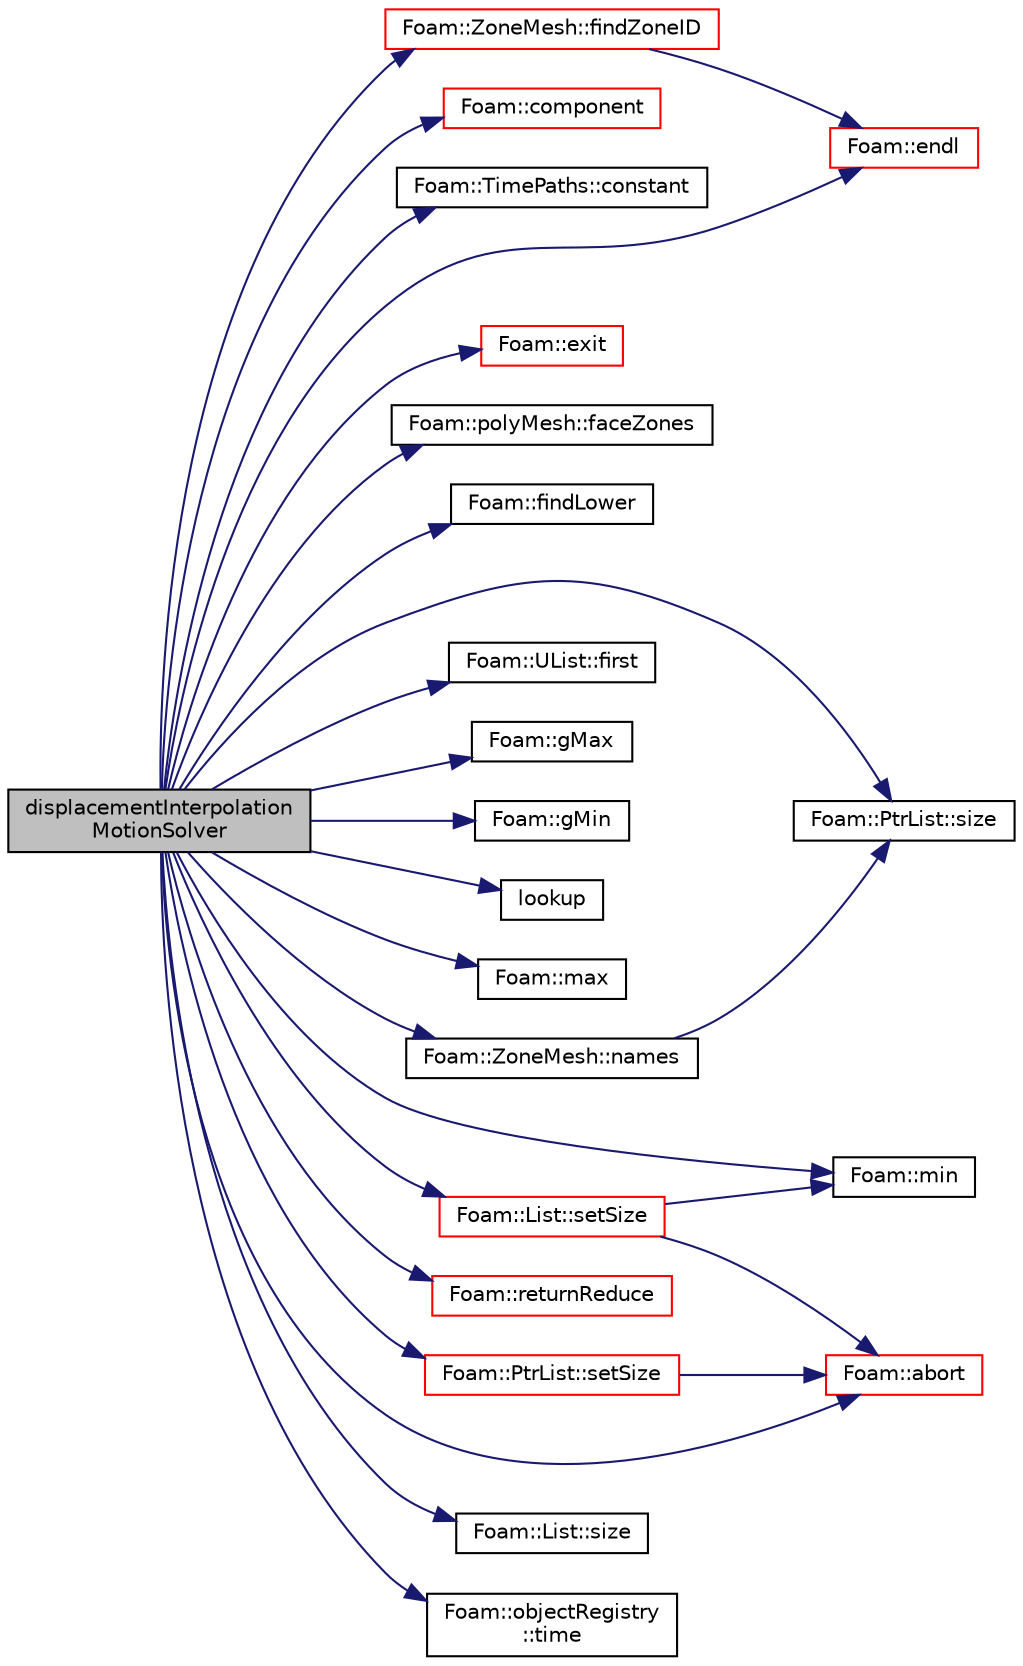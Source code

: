 digraph "displacementInterpolationMotionSolver"
{
  bgcolor="transparent";
  edge [fontname="Helvetica",fontsize="10",labelfontname="Helvetica",labelfontsize="10"];
  node [fontname="Helvetica",fontsize="10",shape=record];
  rankdir="LR";
  Node1 [label="displacementInterpolation\lMotionSolver",height=0.2,width=0.4,color="black", fillcolor="grey75", style="filled", fontcolor="black"];
  Node1 -> Node2 [color="midnightblue",fontsize="10",style="solid",fontname="Helvetica"];
  Node2 [label="Foam::abort",height=0.2,width=0.4,color="red",URL="$a10675.html#a447107a607d03e417307c203fa5fb44b"];
  Node1 -> Node3 [color="midnightblue",fontsize="10",style="solid",fontname="Helvetica"];
  Node3 [label="Foam::component",height=0.2,width=0.4,color="red",URL="$a10675.html#a38788135ad21a6daaf3af2a761b33508"];
  Node1 -> Node4 [color="midnightblue",fontsize="10",style="solid",fontname="Helvetica"];
  Node4 [label="Foam::TimePaths::constant",height=0.2,width=0.4,color="black",URL="$a02599.html#a5aa65a27a46ca75d80f0821d80606c04",tooltip="Return constant name. "];
  Node1 -> Node5 [color="midnightblue",fontsize="10",style="solid",fontname="Helvetica"];
  Node5 [label="Foam::endl",height=0.2,width=0.4,color="red",URL="$a10675.html#a2db8fe02a0d3909e9351bb4275b23ce4",tooltip="Add newline and flush stream. "];
  Node1 -> Node6 [color="midnightblue",fontsize="10",style="solid",fontname="Helvetica"];
  Node6 [label="Foam::exit",height=0.2,width=0.4,color="red",URL="$a10675.html#a06ca7250d8e89caf05243ec094843642"];
  Node1 -> Node7 [color="midnightblue",fontsize="10",style="solid",fontname="Helvetica"];
  Node7 [label="Foam::polyMesh::faceZones",height=0.2,width=0.4,color="black",URL="$a01905.html#aa3b2dc268f43cd7ca2d043febae4f0e6",tooltip="Return face zone mesh. "];
  Node1 -> Node8 [color="midnightblue",fontsize="10",style="solid",fontname="Helvetica"];
  Node8 [label="Foam::findLower",height=0.2,width=0.4,color="black",URL="$a10675.html#a3e7bb0d50f5b31a0dbbf2a6db45a23d9",tooltip="Find last element < given value in sorted list and return index,. "];
  Node1 -> Node9 [color="midnightblue",fontsize="10",style="solid",fontname="Helvetica"];
  Node9 [label="Foam::ZoneMesh::findZoneID",height=0.2,width=0.4,color="red",URL="$a02883.html#a09614eb35eb88968e053707fde62f274",tooltip="Find zone index given a name. "];
  Node9 -> Node5 [color="midnightblue",fontsize="10",style="solid",fontname="Helvetica"];
  Node1 -> Node10 [color="midnightblue",fontsize="10",style="solid",fontname="Helvetica"];
  Node10 [label="Foam::UList::first",height=0.2,width=0.4,color="black",URL="$a02720.html#a1c9828bc3de9502754d944c95a2ce0d9",tooltip="Return the first element of the list. "];
  Node1 -> Node11 [color="midnightblue",fontsize="10",style="solid",fontname="Helvetica"];
  Node11 [label="Foam::gMax",height=0.2,width=0.4,color="black",URL="$a10675.html#ae8d631fb8e841947408bb711abfb1e67"];
  Node1 -> Node12 [color="midnightblue",fontsize="10",style="solid",fontname="Helvetica"];
  Node12 [label="Foam::gMin",height=0.2,width=0.4,color="black",URL="$a10675.html#aca330ee6cfe7d602300dbc5905f8c9f6"];
  Node1 -> Node13 [color="midnightblue",fontsize="10",style="solid",fontname="Helvetica"];
  Node13 [label="lookup",height=0.2,width=0.4,color="black",URL="$a03837.html#aa12e10d2264a98b7f09469676a073768"];
  Node1 -> Node14 [color="midnightblue",fontsize="10",style="solid",fontname="Helvetica"];
  Node14 [label="Foam::max",height=0.2,width=0.4,color="black",URL="$a10675.html#ac993e906cf2774ae77e666bc24e81733"];
  Node1 -> Node15 [color="midnightblue",fontsize="10",style="solid",fontname="Helvetica"];
  Node15 [label="Foam::min",height=0.2,width=0.4,color="black",URL="$a10675.html#a253e112ad2d56d96230ff39ea7f442dc"];
  Node1 -> Node16 [color="midnightblue",fontsize="10",style="solid",fontname="Helvetica"];
  Node16 [label="Foam::ZoneMesh::names",height=0.2,width=0.4,color="black",URL="$a02883.html#a627bcef4e891104ff8192574b673920b",tooltip="Return a list of zone names. "];
  Node16 -> Node17 [color="midnightblue",fontsize="10",style="solid",fontname="Helvetica"];
  Node17 [label="Foam::PtrList::size",height=0.2,width=0.4,color="black",URL="$a02020.html#a723361dc2020160f5492e8fe2d09fa44",tooltip="Return the number of elements in the PtrList. "];
  Node1 -> Node18 [color="midnightblue",fontsize="10",style="solid",fontname="Helvetica"];
  Node18 [label="Foam::returnReduce",height=0.2,width=0.4,color="red",URL="$a10675.html#a8d528a67d2a9c6fe4fb94bc86872624b"];
  Node1 -> Node19 [color="midnightblue",fontsize="10",style="solid",fontname="Helvetica"];
  Node19 [label="Foam::List::setSize",height=0.2,width=0.4,color="red",URL="$a01355.html#aedb985ffeaf1bdbfeccc2a8730405703",tooltip="Reset size of List. "];
  Node19 -> Node2 [color="midnightblue",fontsize="10",style="solid",fontname="Helvetica"];
  Node19 -> Node15 [color="midnightblue",fontsize="10",style="solid",fontname="Helvetica"];
  Node1 -> Node20 [color="midnightblue",fontsize="10",style="solid",fontname="Helvetica"];
  Node20 [label="Foam::PtrList::setSize",height=0.2,width=0.4,color="red",URL="$a02020.html#aedb985ffeaf1bdbfeccc2a8730405703",tooltip="Reset size of PtrList. If extending the PtrList, new entries are. "];
  Node20 -> Node2 [color="midnightblue",fontsize="10",style="solid",fontname="Helvetica"];
  Node1 -> Node21 [color="midnightblue",fontsize="10",style="solid",fontname="Helvetica"];
  Node21 [label="Foam::List::size",height=0.2,width=0.4,color="black",URL="$a01355.html#a8a5f6fa29bd4b500caf186f60245b384",tooltip="Override size to be inconsistent with allocated storage. "];
  Node1 -> Node17 [color="midnightblue",fontsize="10",style="solid",fontname="Helvetica"];
  Node1 -> Node22 [color="midnightblue",fontsize="10",style="solid",fontname="Helvetica"];
  Node22 [label="Foam::objectRegistry\l::time",height=0.2,width=0.4,color="black",URL="$a01678.html#a48fcf6de2789aff6b430b5fc1a05693f",tooltip="Return time. "];
}
